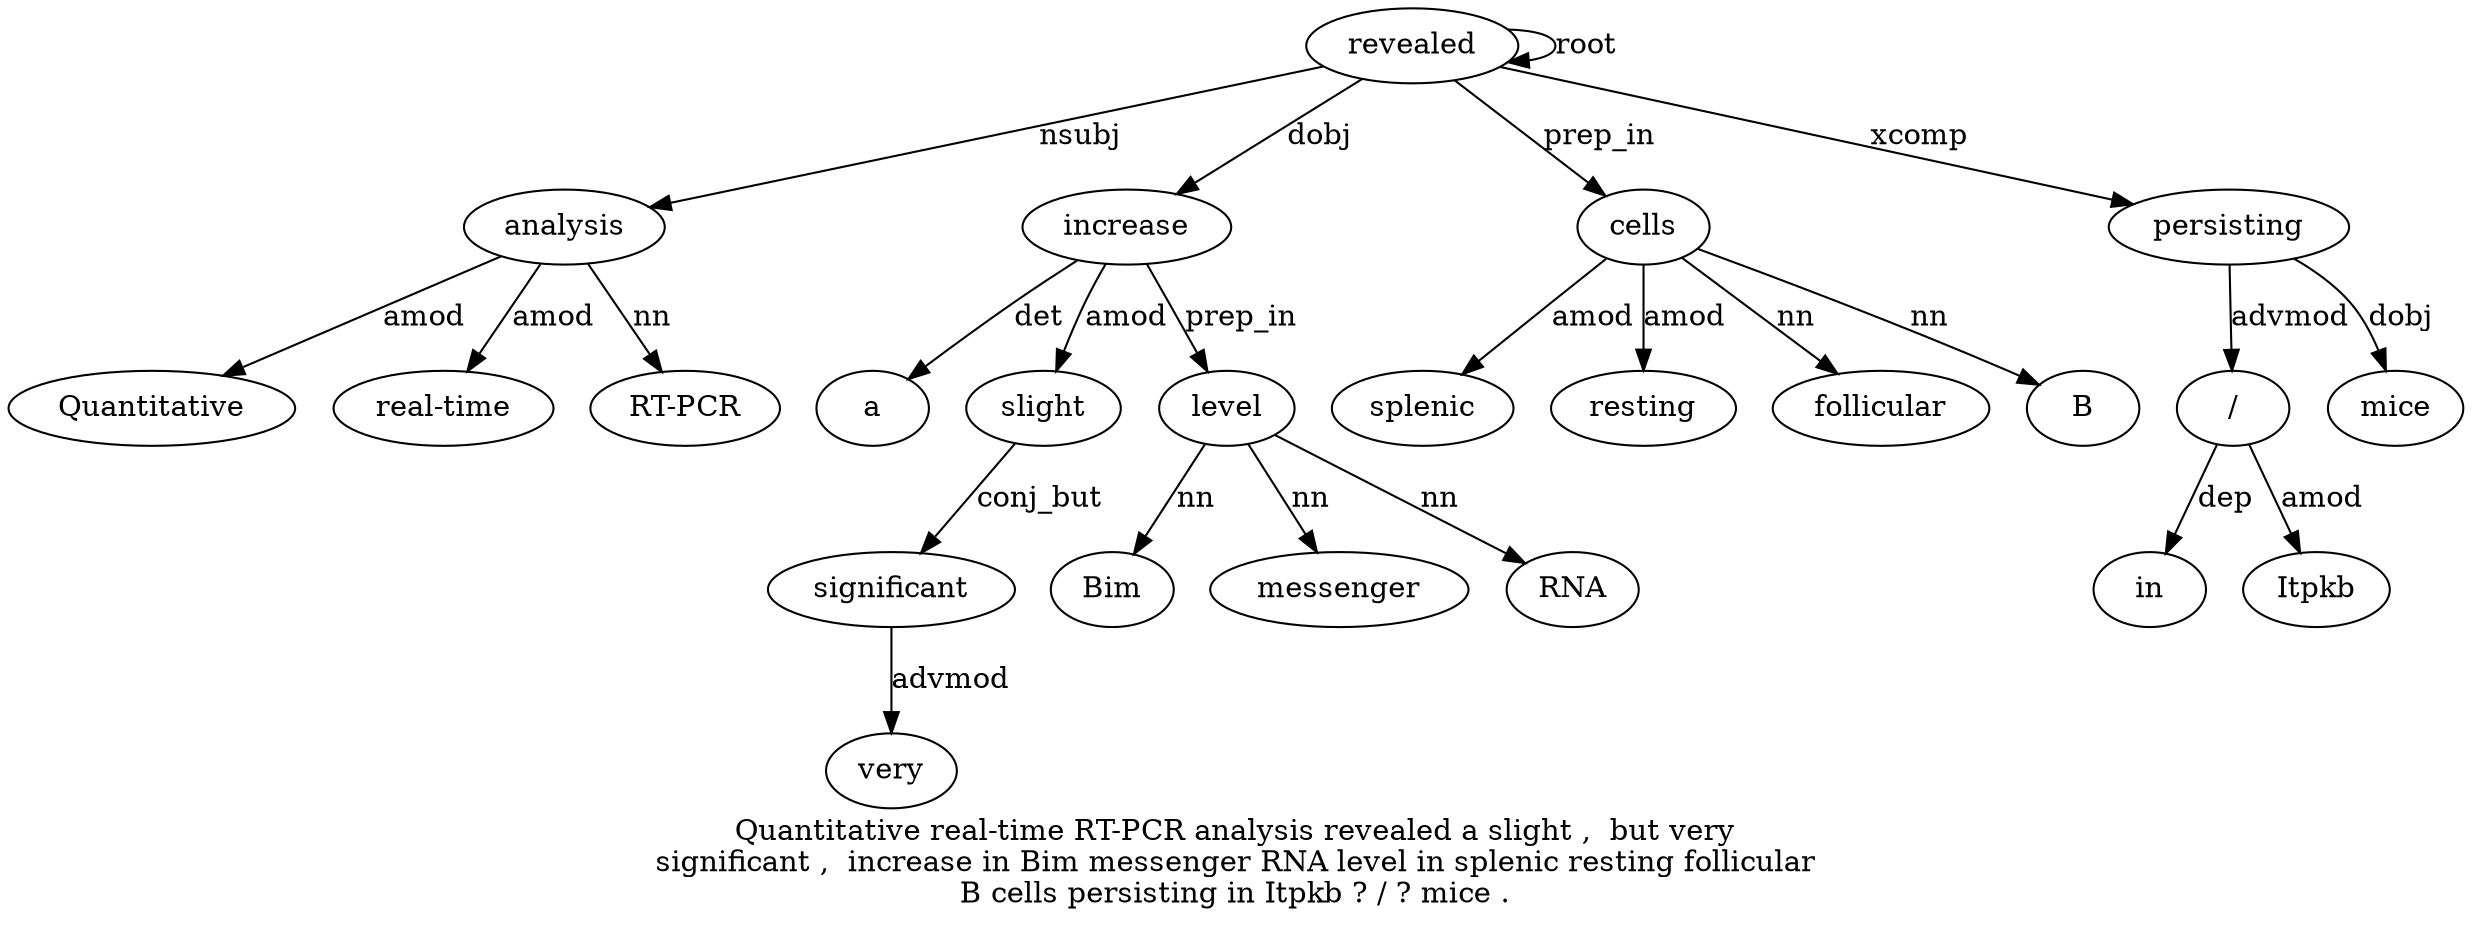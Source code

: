 digraph "Quantitative real-time RT-PCR analysis revealed a slight ,  but very significant ,  increase in Bim messenger RNA level in splenic resting follicular B cells persisting in Itpkb ? / ? mice ." {
label="Quantitative real-time RT-PCR analysis revealed a slight ,  but very
significant ,  increase in Bim messenger RNA level in splenic resting follicular
B cells persisting in Itpkb ? / ? mice .";
analysis4 [style=filled, fillcolor=white, label=analysis];
Quantitative1 [style=filled, fillcolor=white, label=Quantitative];
analysis4 -> Quantitative1  [label=amod];
"real-time2" [style=filled, fillcolor=white, label="real-time"];
analysis4 -> "real-time2"  [label=amod];
"RT-PCR3" [style=filled, fillcolor=white, label="RT-PCR"];
analysis4 -> "RT-PCR3"  [label=nn];
revealed5 [style=filled, fillcolor=white, label=revealed];
revealed5 -> analysis4  [label=nsubj];
revealed5 -> revealed5  [label=root];
increase13 [style=filled, fillcolor=white, label=increase];
a6 [style=filled, fillcolor=white, label=a];
increase13 -> a6  [label=det];
slight7 [style=filled, fillcolor=white, label=slight];
increase13 -> slight7  [label=amod];
significant11 [style=filled, fillcolor=white, label=significant];
very10 [style=filled, fillcolor=white, label=very];
significant11 -> very10  [label=advmod];
slight7 -> significant11  [label=conj_but];
revealed5 -> increase13  [label=dobj];
level18 [style=filled, fillcolor=white, label=level];
Bim15 [style=filled, fillcolor=white, label=Bim];
level18 -> Bim15  [label=nn];
messenger16 [style=filled, fillcolor=white, label=messenger];
level18 -> messenger16  [label=nn];
RNA17 [style=filled, fillcolor=white, label=RNA];
level18 -> RNA17  [label=nn];
increase13 -> level18  [label=prep_in];
cells24 [style=filled, fillcolor=white, label=cells];
splenic20 [style=filled, fillcolor=white, label=splenic];
cells24 -> splenic20  [label=amod];
resting21 [style=filled, fillcolor=white, label=resting];
cells24 -> resting21  [label=amod];
follicular22 [style=filled, fillcolor=white, label=follicular];
cells24 -> follicular22  [label=nn];
B23 [style=filled, fillcolor=white, label=B];
cells24 -> B23  [label=nn];
revealed5 -> cells24  [label=prep_in];
persisting25 [style=filled, fillcolor=white, label=persisting];
revealed5 -> persisting25  [label=xcomp];
"/29" [style=filled, fillcolor=white, label="/"];
in26 [style=filled, fillcolor=white, label=in];
"/29" -> in26  [label=dep];
Itpkb27 [style=filled, fillcolor=white, label=Itpkb];
"/29" -> Itpkb27  [label=amod];
persisting25 -> "/29"  [label=advmod];
mice31 [style=filled, fillcolor=white, label=mice];
persisting25 -> mice31  [label=dobj];
}
